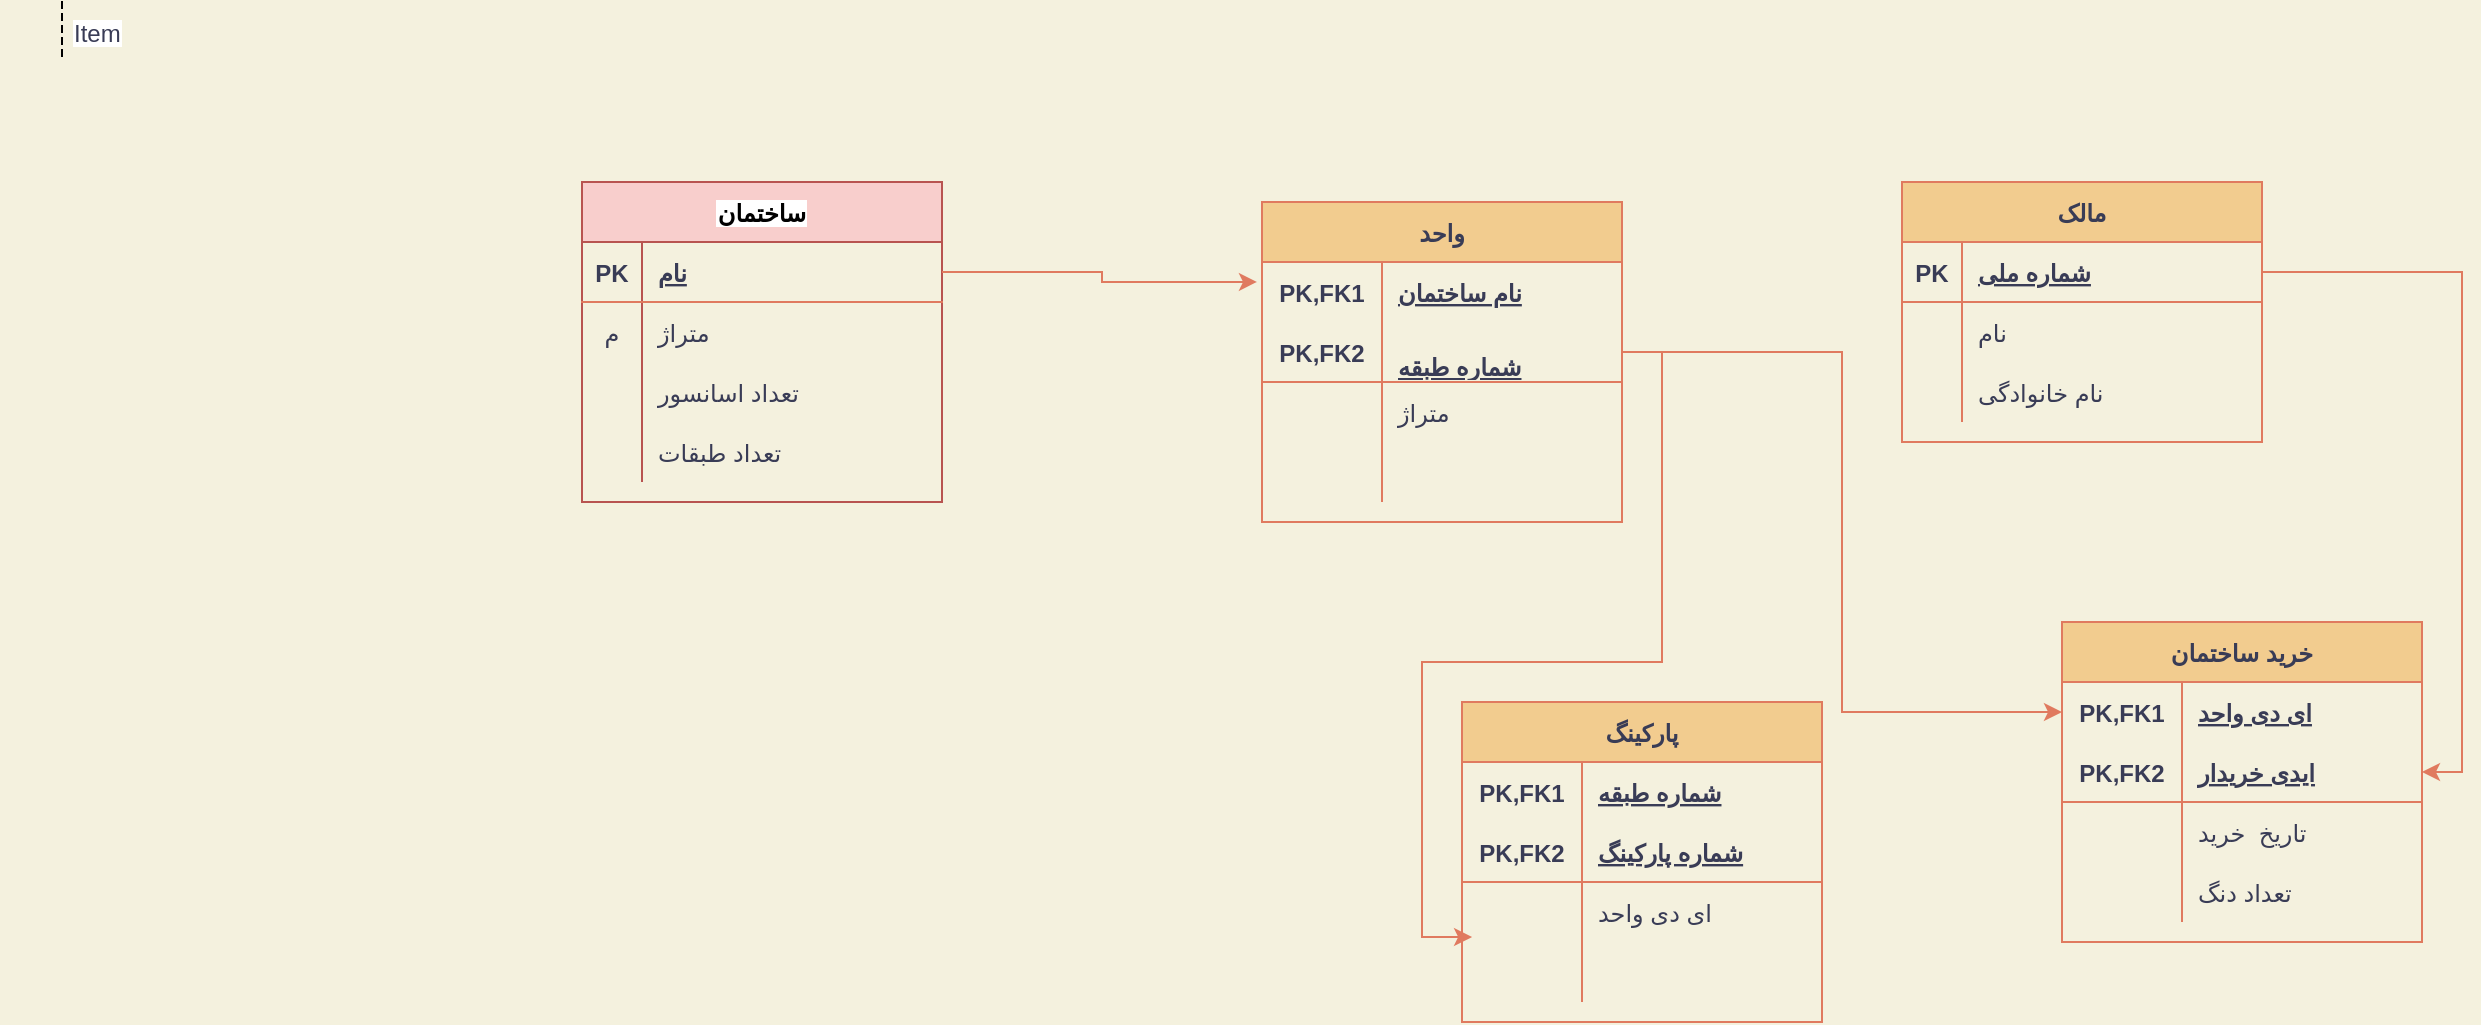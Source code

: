 <mxfile version="13.9.8" type="github">
  <diagram id="O9dZsdtczccSVJ54EmD-" name="Page-1">
    <mxGraphModel dx="1955" dy="1160" grid="1" gridSize="10" guides="1" tooltips="1" connect="1" arrows="1" fold="1" page="1" pageScale="1" pageWidth="850" pageHeight="1100" background="#F4F1DE" math="0" shadow="0">
      <root>
        <mxCell id="0" />
        <mxCell id="1" parent="0" />
        <mxCell id="uIhXe0ORPWUbSx18GIjx-66" value="ساختمان" style="shape=table;startSize=30;container=1;collapsible=1;childLayout=tableLayout;fixedRows=1;rowLines=0;fontStyle=1;align=center;resizeLast=1;fillColor=#f8cecc;strokeColor=#b85450;labelBackgroundColor=#ffffff;" vertex="1" parent="1">
          <mxGeometry x="310" y="160" width="180" height="160" as="geometry" />
        </mxCell>
        <mxCell id="uIhXe0ORPWUbSx18GIjx-67" value="" style="shape=partialRectangle;collapsible=0;dropTarget=0;pointerEvents=0;top=0;left=0;bottom=1;right=0;points=[[0,0.5],[1,0.5]];portConstraint=eastwest;fillColor=none;strokeColor=#E07A5F;fontColor=#393C56;" vertex="1" parent="uIhXe0ORPWUbSx18GIjx-66">
          <mxGeometry y="30" width="180" height="30" as="geometry" />
        </mxCell>
        <mxCell id="uIhXe0ORPWUbSx18GIjx-68" value="PK" style="shape=partialRectangle;connectable=0;top=0;left=0;bottom=0;right=0;fontStyle=1;overflow=hidden;fillColor=none;strokeColor=#E07A5F;fontColor=#393C56;" vertex="1" parent="uIhXe0ORPWUbSx18GIjx-67">
          <mxGeometry width="30" height="30" as="geometry" />
        </mxCell>
        <mxCell id="uIhXe0ORPWUbSx18GIjx-69" value="نام" style="shape=partialRectangle;connectable=0;top=0;left=0;bottom=0;right=0;align=left;spacingLeft=6;fontStyle=5;overflow=hidden;fillColor=none;strokeColor=#E07A5F;fontColor=#393C56;" vertex="1" parent="uIhXe0ORPWUbSx18GIjx-67">
          <mxGeometry x="30" width="150" height="30" as="geometry" />
        </mxCell>
        <mxCell id="uIhXe0ORPWUbSx18GIjx-70" value="" style="shape=partialRectangle;collapsible=0;dropTarget=0;pointerEvents=0;top=0;left=0;bottom=0;right=0;points=[[0,0.5],[1,0.5]];portConstraint=eastwest;fillColor=none;strokeColor=#E07A5F;fontColor=#393C56;" vertex="1" parent="uIhXe0ORPWUbSx18GIjx-66">
          <mxGeometry y="60" width="180" height="30" as="geometry" />
        </mxCell>
        <mxCell id="uIhXe0ORPWUbSx18GIjx-71" value="م" style="shape=partialRectangle;connectable=0;top=0;left=0;bottom=0;right=0;editable=1;overflow=hidden;fillColor=none;strokeColor=#E07A5F;fontColor=#393C56;" vertex="1" parent="uIhXe0ORPWUbSx18GIjx-70">
          <mxGeometry width="30" height="30" as="geometry" />
        </mxCell>
        <mxCell id="uIhXe0ORPWUbSx18GIjx-72" value="متراژ" style="shape=partialRectangle;connectable=0;top=0;left=0;bottom=0;right=0;align=left;spacingLeft=6;overflow=hidden;fillColor=none;strokeColor=#E07A5F;fontColor=#393C56;" vertex="1" parent="uIhXe0ORPWUbSx18GIjx-70">
          <mxGeometry x="30" width="150" height="30" as="geometry" />
        </mxCell>
        <mxCell id="uIhXe0ORPWUbSx18GIjx-73" value="" style="shape=partialRectangle;collapsible=0;dropTarget=0;pointerEvents=0;top=0;left=0;bottom=0;right=0;points=[[0,0.5],[1,0.5]];portConstraint=eastwest;fillColor=none;strokeColor=#E07A5F;fontColor=#393C56;" vertex="1" parent="uIhXe0ORPWUbSx18GIjx-66">
          <mxGeometry y="90" width="180" height="30" as="geometry" />
        </mxCell>
        <mxCell id="uIhXe0ORPWUbSx18GIjx-74" value="" style="shape=partialRectangle;connectable=0;top=0;left=0;bottom=0;right=0;editable=1;overflow=hidden;fillColor=none;strokeColor=#E07A5F;fontColor=#393C56;" vertex="1" parent="uIhXe0ORPWUbSx18GIjx-73">
          <mxGeometry width="30" height="30" as="geometry" />
        </mxCell>
        <mxCell id="uIhXe0ORPWUbSx18GIjx-75" value="تعداد اسانسور" style="shape=partialRectangle;connectable=0;top=0;left=0;bottom=0;right=0;align=left;spacingLeft=6;overflow=hidden;fillColor=none;strokeColor=#E07A5F;fontColor=#393C56;" vertex="1" parent="uIhXe0ORPWUbSx18GIjx-73">
          <mxGeometry x="30" width="150" height="30" as="geometry" />
        </mxCell>
        <mxCell id="uIhXe0ORPWUbSx18GIjx-76" value="" style="shape=partialRectangle;collapsible=0;dropTarget=0;pointerEvents=0;top=0;left=0;bottom=0;right=0;points=[[0,0.5],[1,0.5]];portConstraint=eastwest;fillColor=none;strokeColor=#E07A5F;fontColor=#393C56;" vertex="1" parent="uIhXe0ORPWUbSx18GIjx-66">
          <mxGeometry y="120" width="180" height="30" as="geometry" />
        </mxCell>
        <mxCell id="uIhXe0ORPWUbSx18GIjx-77" value="" style="shape=partialRectangle;connectable=0;top=0;left=0;bottom=0;right=0;editable=1;overflow=hidden;fillColor=none;strokeColor=#E07A5F;fontColor=#393C56;" vertex="1" parent="uIhXe0ORPWUbSx18GIjx-76">
          <mxGeometry width="30" height="30" as="geometry" />
        </mxCell>
        <mxCell id="uIhXe0ORPWUbSx18GIjx-78" value="تعداد طبقات" style="shape=partialRectangle;connectable=0;top=0;left=0;bottom=0;right=0;align=left;spacingLeft=6;overflow=hidden;fillColor=none;strokeColor=#E07A5F;fontColor=#393C56;" vertex="1" parent="uIhXe0ORPWUbSx18GIjx-76">
          <mxGeometry x="30" width="150" height="30" as="geometry" />
        </mxCell>
        <mxCell id="uIhXe0ORPWUbSx18GIjx-92" style="edgeStyle=orthogonalEdgeStyle;rounded=0;orthogonalLoop=1;jettySize=auto;html=1;exitX=1;exitY=0.5;exitDx=0;exitDy=0;entryX=-0.014;entryY=-0.667;entryDx=0;entryDy=0;labelBackgroundColor=#F4F1DE;strokeColor=#E07A5F;fontColor=#393C56;entryPerimeter=0;" edge="1" parent="1" source="uIhXe0ORPWUbSx18GIjx-67" target="uIhXe0ORPWUbSx18GIjx-110">
          <mxGeometry relative="1" as="geometry">
            <mxPoint x="610" y="265" as="targetPoint" />
          </mxGeometry>
        </mxCell>
        <mxCell id="uIhXe0ORPWUbSx18GIjx-93" value="مالک" style="shape=table;startSize=30;container=1;collapsible=1;childLayout=tableLayout;fixedRows=1;rowLines=0;fontStyle=1;align=center;resizeLast=1;fillColor=#F2CC8F;strokeColor=#E07A5F;fontColor=#393C56;" vertex="1" parent="1">
          <mxGeometry x="970" y="160" width="180" height="130" as="geometry" />
        </mxCell>
        <mxCell id="uIhXe0ORPWUbSx18GIjx-94" value="" style="shape=partialRectangle;collapsible=0;dropTarget=0;pointerEvents=0;fillColor=none;top=0;left=0;bottom=1;right=0;points=[[0,0.5],[1,0.5]];portConstraint=eastwest;strokeColor=#E07A5F;fontColor=#393C56;" vertex="1" parent="uIhXe0ORPWUbSx18GIjx-93">
          <mxGeometry y="30" width="180" height="30" as="geometry" />
        </mxCell>
        <mxCell id="uIhXe0ORPWUbSx18GIjx-95" value="PK" style="shape=partialRectangle;connectable=0;fillColor=none;top=0;left=0;bottom=0;right=0;fontStyle=1;overflow=hidden;strokeColor=#E07A5F;fontColor=#393C56;" vertex="1" parent="uIhXe0ORPWUbSx18GIjx-94">
          <mxGeometry width="30" height="30" as="geometry" />
        </mxCell>
        <mxCell id="uIhXe0ORPWUbSx18GIjx-96" value="شماره ملی" style="shape=partialRectangle;connectable=0;fillColor=none;top=0;left=0;bottom=0;right=0;align=left;spacingLeft=6;fontStyle=5;overflow=hidden;strokeColor=#E07A5F;fontColor=#393C56;" vertex="1" parent="uIhXe0ORPWUbSx18GIjx-94">
          <mxGeometry x="30" width="150" height="30" as="geometry" />
        </mxCell>
        <mxCell id="uIhXe0ORPWUbSx18GIjx-97" value="" style="shape=partialRectangle;collapsible=0;dropTarget=0;pointerEvents=0;fillColor=none;top=0;left=0;bottom=0;right=0;points=[[0,0.5],[1,0.5]];portConstraint=eastwest;strokeColor=#E07A5F;fontColor=#393C56;" vertex="1" parent="uIhXe0ORPWUbSx18GIjx-93">
          <mxGeometry y="60" width="180" height="30" as="geometry" />
        </mxCell>
        <mxCell id="uIhXe0ORPWUbSx18GIjx-98" value="" style="shape=partialRectangle;connectable=0;fillColor=none;top=0;left=0;bottom=0;right=0;editable=1;overflow=hidden;strokeColor=#E07A5F;fontColor=#393C56;" vertex="1" parent="uIhXe0ORPWUbSx18GIjx-97">
          <mxGeometry width="30" height="30" as="geometry" />
        </mxCell>
        <mxCell id="uIhXe0ORPWUbSx18GIjx-99" value="نام" style="shape=partialRectangle;connectable=0;fillColor=none;top=0;left=0;bottom=0;right=0;align=left;spacingLeft=6;overflow=hidden;strokeColor=#E07A5F;fontColor=#393C56;" vertex="1" parent="uIhXe0ORPWUbSx18GIjx-97">
          <mxGeometry x="30" width="150" height="30" as="geometry" />
        </mxCell>
        <mxCell id="uIhXe0ORPWUbSx18GIjx-100" value="" style="shape=partialRectangle;collapsible=0;dropTarget=0;pointerEvents=0;fillColor=none;top=0;left=0;bottom=0;right=0;points=[[0,0.5],[1,0.5]];portConstraint=eastwest;strokeColor=#E07A5F;fontColor=#393C56;" vertex="1" parent="uIhXe0ORPWUbSx18GIjx-93">
          <mxGeometry y="90" width="180" height="30" as="geometry" />
        </mxCell>
        <mxCell id="uIhXe0ORPWUbSx18GIjx-101" value="" style="shape=partialRectangle;connectable=0;fillColor=none;top=0;left=0;bottom=0;right=0;editable=1;overflow=hidden;strokeColor=#E07A5F;fontColor=#393C56;" vertex="1" parent="uIhXe0ORPWUbSx18GIjx-100">
          <mxGeometry width="30" height="30" as="geometry" />
        </mxCell>
        <mxCell id="uIhXe0ORPWUbSx18GIjx-102" value="نام خانوادگی" style="shape=partialRectangle;connectable=0;fillColor=none;top=0;left=0;bottom=0;right=0;align=left;spacingLeft=6;overflow=hidden;strokeColor=#E07A5F;fontColor=#393C56;" vertex="1" parent="uIhXe0ORPWUbSx18GIjx-100">
          <mxGeometry x="30" width="150" height="30" as="geometry" />
        </mxCell>
        <mxCell id="uIhXe0ORPWUbSx18GIjx-106" value="واحد" style="shape=table;startSize=30;container=1;collapsible=1;childLayout=tableLayout;fixedRows=1;rowLines=0;fontStyle=1;align=center;resizeLast=1;fillColor=#F2CC8F;strokeColor=#E07A5F;fontColor=#393C56;" vertex="1" parent="1">
          <mxGeometry x="650" y="170" width="180" height="160" as="geometry" />
        </mxCell>
        <mxCell id="uIhXe0ORPWUbSx18GIjx-107" value="" style="shape=partialRectangle;collapsible=0;dropTarget=0;pointerEvents=0;fillColor=none;top=0;left=0;bottom=0;right=0;points=[[0,0.5],[1,0.5]];portConstraint=eastwest;strokeColor=#E07A5F;fontColor=#393C56;" vertex="1" parent="uIhXe0ORPWUbSx18GIjx-106">
          <mxGeometry y="30" width="180" height="30" as="geometry" />
        </mxCell>
        <mxCell id="uIhXe0ORPWUbSx18GIjx-108" value="PK,FK1" style="shape=partialRectangle;connectable=0;fillColor=none;top=0;left=0;bottom=0;right=0;fontStyle=1;overflow=hidden;strokeColor=#E07A5F;fontColor=#393C56;" vertex="1" parent="uIhXe0ORPWUbSx18GIjx-107">
          <mxGeometry width="60" height="30" as="geometry" />
        </mxCell>
        <mxCell id="uIhXe0ORPWUbSx18GIjx-109" value="نام ساختمان" style="shape=partialRectangle;connectable=0;fillColor=none;top=0;left=0;bottom=0;right=0;align=left;spacingLeft=6;fontStyle=5;overflow=hidden;strokeColor=#E07A5F;fontColor=#393C56;" vertex="1" parent="uIhXe0ORPWUbSx18GIjx-107">
          <mxGeometry x="60" width="120" height="30" as="geometry" />
        </mxCell>
        <mxCell id="uIhXe0ORPWUbSx18GIjx-110" value="" style="shape=partialRectangle;collapsible=0;dropTarget=0;pointerEvents=0;fillColor=none;top=0;left=0;bottom=1;right=0;points=[[0,0.5],[1,0.5]];portConstraint=eastwest;strokeColor=#E07A5F;fontColor=#393C56;" vertex="1" parent="uIhXe0ORPWUbSx18GIjx-106">
          <mxGeometry y="60" width="180" height="30" as="geometry" />
        </mxCell>
        <mxCell id="uIhXe0ORPWUbSx18GIjx-111" value="PK,FK2" style="shape=partialRectangle;connectable=0;fillColor=none;top=0;left=0;bottom=0;right=0;fontStyle=1;overflow=hidden;strokeColor=#E07A5F;fontColor=#393C56;" vertex="1" parent="uIhXe0ORPWUbSx18GIjx-110">
          <mxGeometry width="60" height="30" as="geometry" />
        </mxCell>
        <mxCell id="uIhXe0ORPWUbSx18GIjx-112" value="&#xa;شماره طبقه" style="shape=partialRectangle;connectable=0;fillColor=none;top=0;left=0;bottom=0;right=0;align=left;spacingLeft=6;fontStyle=5;overflow=hidden;strokeColor=#E07A5F;fontColor=#393C56;" vertex="1" parent="uIhXe0ORPWUbSx18GIjx-110">
          <mxGeometry x="60" width="120" height="30" as="geometry" />
        </mxCell>
        <mxCell id="uIhXe0ORPWUbSx18GIjx-113" value="" style="shape=partialRectangle;collapsible=0;dropTarget=0;pointerEvents=0;fillColor=none;top=0;left=0;bottom=0;right=0;points=[[0,0.5],[1,0.5]];portConstraint=eastwest;strokeColor=#E07A5F;fontColor=#393C56;" vertex="1" parent="uIhXe0ORPWUbSx18GIjx-106">
          <mxGeometry y="90" width="180" height="30" as="geometry" />
        </mxCell>
        <mxCell id="uIhXe0ORPWUbSx18GIjx-114" value="" style="shape=partialRectangle;connectable=0;fillColor=none;top=0;left=0;bottom=0;right=0;editable=1;overflow=hidden;strokeColor=#E07A5F;fontColor=#393C56;" vertex="1" parent="uIhXe0ORPWUbSx18GIjx-113">
          <mxGeometry width="60" height="30" as="geometry" />
        </mxCell>
        <mxCell id="uIhXe0ORPWUbSx18GIjx-115" value="متراژ" style="shape=partialRectangle;connectable=0;fillColor=none;top=0;left=0;bottom=0;right=0;align=left;spacingLeft=6;overflow=hidden;strokeColor=#E07A5F;fontColor=#393C56;" vertex="1" parent="uIhXe0ORPWUbSx18GIjx-113">
          <mxGeometry x="60" width="120" height="30" as="geometry" />
        </mxCell>
        <mxCell id="uIhXe0ORPWUbSx18GIjx-116" value="" style="shape=partialRectangle;collapsible=0;dropTarget=0;pointerEvents=0;fillColor=none;top=0;left=0;bottom=0;right=0;points=[[0,0.5],[1,0.5]];portConstraint=eastwest;strokeColor=#E07A5F;fontColor=#393C56;" vertex="1" parent="uIhXe0ORPWUbSx18GIjx-106">
          <mxGeometry y="120" width="180" height="30" as="geometry" />
        </mxCell>
        <mxCell id="uIhXe0ORPWUbSx18GIjx-117" value="" style="shape=partialRectangle;connectable=0;fillColor=none;top=0;left=0;bottom=0;right=0;editable=1;overflow=hidden;strokeColor=#E07A5F;fontColor=#393C56;" vertex="1" parent="uIhXe0ORPWUbSx18GIjx-116">
          <mxGeometry width="60" height="30" as="geometry" />
        </mxCell>
        <mxCell id="uIhXe0ORPWUbSx18GIjx-118" value="" style="shape=partialRectangle;connectable=0;fillColor=none;top=0;left=0;bottom=0;right=0;align=left;spacingLeft=6;overflow=hidden;strokeColor=#E07A5F;fontColor=#393C56;" vertex="1" parent="uIhXe0ORPWUbSx18GIjx-116">
          <mxGeometry x="60" width="120" height="30" as="geometry" />
        </mxCell>
        <mxCell id="uIhXe0ORPWUbSx18GIjx-132" value="پارکینگ" style="shape=table;startSize=30;container=1;collapsible=1;childLayout=tableLayout;fixedRows=1;rowLines=0;fontStyle=1;align=center;resizeLast=1;fillColor=#F2CC8F;strokeColor=#E07A5F;fontColor=#393C56;" vertex="1" parent="1">
          <mxGeometry x="750" y="420" width="180" height="160" as="geometry" />
        </mxCell>
        <mxCell id="uIhXe0ORPWUbSx18GIjx-133" value="" style="shape=partialRectangle;collapsible=0;dropTarget=0;pointerEvents=0;fillColor=none;top=0;left=0;bottom=0;right=0;points=[[0,0.5],[1,0.5]];portConstraint=eastwest;strokeColor=#E07A5F;fontColor=#393C56;" vertex="1" parent="uIhXe0ORPWUbSx18GIjx-132">
          <mxGeometry y="30" width="180" height="30" as="geometry" />
        </mxCell>
        <mxCell id="uIhXe0ORPWUbSx18GIjx-134" value="PK,FK1" style="shape=partialRectangle;connectable=0;fillColor=none;top=0;left=0;bottom=0;right=0;fontStyle=1;overflow=hidden;strokeColor=#E07A5F;fontColor=#393C56;" vertex="1" parent="uIhXe0ORPWUbSx18GIjx-133">
          <mxGeometry width="60" height="30" as="geometry" />
        </mxCell>
        <mxCell id="uIhXe0ORPWUbSx18GIjx-135" value="شماره طبقه" style="shape=partialRectangle;connectable=0;fillColor=none;top=0;left=0;bottom=0;right=0;align=left;spacingLeft=6;fontStyle=5;overflow=hidden;strokeColor=#E07A5F;fontColor=#393C56;" vertex="1" parent="uIhXe0ORPWUbSx18GIjx-133">
          <mxGeometry x="60" width="120" height="30" as="geometry" />
        </mxCell>
        <mxCell id="uIhXe0ORPWUbSx18GIjx-136" value="" style="shape=partialRectangle;collapsible=0;dropTarget=0;pointerEvents=0;fillColor=none;top=0;left=0;bottom=1;right=0;points=[[0,0.5],[1,0.5]];portConstraint=eastwest;strokeColor=#E07A5F;fontColor=#393C56;" vertex="1" parent="uIhXe0ORPWUbSx18GIjx-132">
          <mxGeometry y="60" width="180" height="30" as="geometry" />
        </mxCell>
        <mxCell id="uIhXe0ORPWUbSx18GIjx-137" value="PK,FK2" style="shape=partialRectangle;connectable=0;fillColor=none;top=0;left=0;bottom=0;right=0;fontStyle=1;overflow=hidden;strokeColor=#E07A5F;fontColor=#393C56;" vertex="1" parent="uIhXe0ORPWUbSx18GIjx-136">
          <mxGeometry width="60" height="30" as="geometry" />
        </mxCell>
        <mxCell id="uIhXe0ORPWUbSx18GIjx-138" value="شماره پارکینگ" style="shape=partialRectangle;connectable=0;fillColor=none;top=0;left=0;bottom=0;right=0;align=left;spacingLeft=6;fontStyle=5;overflow=hidden;strokeColor=#E07A5F;fontColor=#393C56;" vertex="1" parent="uIhXe0ORPWUbSx18GIjx-136">
          <mxGeometry x="60" width="120" height="30" as="geometry" />
        </mxCell>
        <mxCell id="uIhXe0ORPWUbSx18GIjx-139" value="" style="shape=partialRectangle;collapsible=0;dropTarget=0;pointerEvents=0;fillColor=none;top=0;left=0;bottom=0;right=0;points=[[0,0.5],[1,0.5]];portConstraint=eastwest;strokeColor=#E07A5F;fontColor=#393C56;" vertex="1" parent="uIhXe0ORPWUbSx18GIjx-132">
          <mxGeometry y="90" width="180" height="30" as="geometry" />
        </mxCell>
        <mxCell id="uIhXe0ORPWUbSx18GIjx-140" value="" style="shape=partialRectangle;connectable=0;fillColor=none;top=0;left=0;bottom=0;right=0;editable=1;overflow=hidden;strokeColor=#E07A5F;fontColor=#393C56;" vertex="1" parent="uIhXe0ORPWUbSx18GIjx-139">
          <mxGeometry width="60" height="30" as="geometry" />
        </mxCell>
        <mxCell id="uIhXe0ORPWUbSx18GIjx-141" value="ای دی واحد" style="shape=partialRectangle;connectable=0;fillColor=none;top=0;left=0;bottom=0;right=0;align=left;spacingLeft=6;overflow=hidden;strokeColor=#E07A5F;fontColor=#393C56;" vertex="1" parent="uIhXe0ORPWUbSx18GIjx-139">
          <mxGeometry x="60" width="120" height="30" as="geometry" />
        </mxCell>
        <mxCell id="uIhXe0ORPWUbSx18GIjx-142" value="" style="shape=partialRectangle;collapsible=0;dropTarget=0;pointerEvents=0;fillColor=none;top=0;left=0;bottom=0;right=0;points=[[0,0.5],[1,0.5]];portConstraint=eastwest;strokeColor=#E07A5F;fontColor=#393C56;" vertex="1" parent="uIhXe0ORPWUbSx18GIjx-132">
          <mxGeometry y="120" width="180" height="30" as="geometry" />
        </mxCell>
        <mxCell id="uIhXe0ORPWUbSx18GIjx-143" value="" style="shape=partialRectangle;connectable=0;fillColor=none;top=0;left=0;bottom=0;right=0;editable=1;overflow=hidden;strokeColor=#E07A5F;fontColor=#393C56;" vertex="1" parent="uIhXe0ORPWUbSx18GIjx-142">
          <mxGeometry width="60" height="30" as="geometry" />
        </mxCell>
        <mxCell id="uIhXe0ORPWUbSx18GIjx-144" value="" style="shape=partialRectangle;connectable=0;fillColor=none;top=0;left=0;bottom=0;right=0;align=left;spacingLeft=6;overflow=hidden;strokeColor=#E07A5F;fontColor=#393C56;" vertex="1" parent="uIhXe0ORPWUbSx18GIjx-142">
          <mxGeometry x="60" width="120" height="30" as="geometry" />
        </mxCell>
        <mxCell id="uIhXe0ORPWUbSx18GIjx-145" style="edgeStyle=orthogonalEdgeStyle;rounded=0;orthogonalLoop=1;jettySize=auto;html=1;exitX=1;exitY=0.5;exitDx=0;exitDy=0;entryX=0.028;entryY=-0.083;entryDx=0;entryDy=0;labelBackgroundColor=#F4F1DE;strokeColor=#E07A5F;fontColor=#393C56;entryPerimeter=0;" edge="1" parent="1" source="uIhXe0ORPWUbSx18GIjx-110" target="uIhXe0ORPWUbSx18GIjx-142">
          <mxGeometry relative="1" as="geometry" />
        </mxCell>
        <mxCell id="uIhXe0ORPWUbSx18GIjx-146" value="خرید ساختمان" style="shape=table;startSize=30;container=1;collapsible=1;childLayout=tableLayout;fixedRows=1;rowLines=0;fontStyle=1;align=center;resizeLast=1;fillColor=#F2CC8F;strokeColor=#E07A5F;fontColor=#393C56;" vertex="1" parent="1">
          <mxGeometry x="1050" y="380" width="180" height="160" as="geometry" />
        </mxCell>
        <mxCell id="uIhXe0ORPWUbSx18GIjx-147" value="" style="shape=partialRectangle;collapsible=0;dropTarget=0;pointerEvents=0;fillColor=none;top=0;left=0;bottom=0;right=0;points=[[0,0.5],[1,0.5]];portConstraint=eastwest;strokeColor=#E07A5F;fontColor=#393C56;" vertex="1" parent="uIhXe0ORPWUbSx18GIjx-146">
          <mxGeometry y="30" width="180" height="30" as="geometry" />
        </mxCell>
        <mxCell id="uIhXe0ORPWUbSx18GIjx-148" value="PK,FK1" style="shape=partialRectangle;connectable=0;fillColor=none;top=0;left=0;bottom=0;right=0;fontStyle=1;overflow=hidden;strokeColor=#E07A5F;fontColor=#393C56;" vertex="1" parent="uIhXe0ORPWUbSx18GIjx-147">
          <mxGeometry width="60" height="30" as="geometry" />
        </mxCell>
        <mxCell id="uIhXe0ORPWUbSx18GIjx-149" value="ای دی واحد" style="shape=partialRectangle;connectable=0;fillColor=none;top=0;left=0;bottom=0;right=0;align=left;spacingLeft=6;fontStyle=5;overflow=hidden;strokeColor=#E07A5F;fontColor=#393C56;" vertex="1" parent="uIhXe0ORPWUbSx18GIjx-147">
          <mxGeometry x="60" width="120" height="30" as="geometry" />
        </mxCell>
        <mxCell id="uIhXe0ORPWUbSx18GIjx-150" value="" style="shape=partialRectangle;collapsible=0;dropTarget=0;pointerEvents=0;fillColor=none;top=0;left=0;bottom=1;right=0;points=[[0,0.5],[1,0.5]];portConstraint=eastwest;strokeColor=#E07A5F;fontColor=#393C56;" vertex="1" parent="uIhXe0ORPWUbSx18GIjx-146">
          <mxGeometry y="60" width="180" height="30" as="geometry" />
        </mxCell>
        <mxCell id="uIhXe0ORPWUbSx18GIjx-151" value="PK,FK2" style="shape=partialRectangle;connectable=0;fillColor=none;top=0;left=0;bottom=0;right=0;fontStyle=1;overflow=hidden;strokeColor=#E07A5F;fontColor=#393C56;" vertex="1" parent="uIhXe0ORPWUbSx18GIjx-150">
          <mxGeometry width="60" height="30" as="geometry" />
        </mxCell>
        <mxCell id="uIhXe0ORPWUbSx18GIjx-152" value="ایدی خریدار" style="shape=partialRectangle;connectable=0;fillColor=none;top=0;left=0;bottom=0;right=0;align=left;spacingLeft=6;fontStyle=5;overflow=hidden;strokeColor=#E07A5F;fontColor=#393C56;" vertex="1" parent="uIhXe0ORPWUbSx18GIjx-150">
          <mxGeometry x="60" width="120" height="30" as="geometry" />
        </mxCell>
        <mxCell id="uIhXe0ORPWUbSx18GIjx-153" value="" style="shape=partialRectangle;collapsible=0;dropTarget=0;pointerEvents=0;fillColor=none;top=0;left=0;bottom=0;right=0;points=[[0,0.5],[1,0.5]];portConstraint=eastwest;strokeColor=#E07A5F;fontColor=#393C56;" vertex="1" parent="uIhXe0ORPWUbSx18GIjx-146">
          <mxGeometry y="90" width="180" height="30" as="geometry" />
        </mxCell>
        <mxCell id="uIhXe0ORPWUbSx18GIjx-154" value="" style="shape=partialRectangle;connectable=0;fillColor=none;top=0;left=0;bottom=0;right=0;editable=1;overflow=hidden;strokeColor=#E07A5F;fontColor=#393C56;" vertex="1" parent="uIhXe0ORPWUbSx18GIjx-153">
          <mxGeometry width="60" height="30" as="geometry" />
        </mxCell>
        <mxCell id="uIhXe0ORPWUbSx18GIjx-155" value="تاریخ  خرید" style="shape=partialRectangle;connectable=0;fillColor=none;top=0;left=0;bottom=0;right=0;align=left;spacingLeft=6;overflow=hidden;strokeColor=#E07A5F;fontColor=#393C56;" vertex="1" parent="uIhXe0ORPWUbSx18GIjx-153">
          <mxGeometry x="60" width="120" height="30" as="geometry" />
        </mxCell>
        <mxCell id="uIhXe0ORPWUbSx18GIjx-156" value="" style="shape=partialRectangle;collapsible=0;dropTarget=0;pointerEvents=0;fillColor=none;top=0;left=0;bottom=0;right=0;points=[[0,0.5],[1,0.5]];portConstraint=eastwest;strokeColor=#E07A5F;fontColor=#393C56;" vertex="1" parent="uIhXe0ORPWUbSx18GIjx-146">
          <mxGeometry y="120" width="180" height="30" as="geometry" />
        </mxCell>
        <mxCell id="uIhXe0ORPWUbSx18GIjx-157" value="" style="shape=partialRectangle;connectable=0;fillColor=none;top=0;left=0;bottom=0;right=0;editable=1;overflow=hidden;strokeColor=#E07A5F;fontColor=#393C56;" vertex="1" parent="uIhXe0ORPWUbSx18GIjx-156">
          <mxGeometry width="60" height="30" as="geometry" />
        </mxCell>
        <mxCell id="uIhXe0ORPWUbSx18GIjx-158" value="تعداد دنگ" style="shape=partialRectangle;connectable=0;fillColor=none;top=0;left=0;bottom=0;right=0;align=left;spacingLeft=6;overflow=hidden;strokeColor=#E07A5F;fontColor=#393C56;" vertex="1" parent="uIhXe0ORPWUbSx18GIjx-156">
          <mxGeometry x="60" width="120" height="30" as="geometry" />
        </mxCell>
        <mxCell id="uIhXe0ORPWUbSx18GIjx-159" style="edgeStyle=orthogonalEdgeStyle;rounded=0;orthogonalLoop=1;jettySize=auto;html=1;exitX=1;exitY=0.5;exitDx=0;exitDy=0;entryX=1;entryY=0.5;entryDx=0;entryDy=0;labelBackgroundColor=#F4F1DE;strokeColor=#E07A5F;fontColor=#393C56;" edge="1" parent="1" source="uIhXe0ORPWUbSx18GIjx-94" target="uIhXe0ORPWUbSx18GIjx-150">
          <mxGeometry relative="1" as="geometry" />
        </mxCell>
        <mxCell id="uIhXe0ORPWUbSx18GIjx-160" style="edgeStyle=orthogonalEdgeStyle;rounded=0;orthogonalLoop=1;jettySize=auto;html=1;exitX=1;exitY=0.5;exitDx=0;exitDy=0;entryX=0;entryY=0.5;entryDx=0;entryDy=0;labelBackgroundColor=#F4F1DE;strokeColor=#E07A5F;fontColor=#393C56;" edge="1" parent="1" source="uIhXe0ORPWUbSx18GIjx-110" target="uIhXe0ORPWUbSx18GIjx-147">
          <mxGeometry relative="1" as="geometry" />
        </mxCell>
        <mxCell id="uIhXe0ORPWUbSx18GIjx-165" value="Item" style="shape=partialRectangle;fillColor=none;align=left;verticalAlign=middle;strokeColor=none;spacingLeft=34;rotatable=0;points=[[0,0.5],[1,0.5]];portConstraint=eastwest;dropTarget=0;rounded=0;labelBackgroundColor=#ffffff;sketch=0;fontColor=#393C56;" vertex="1" parent="1">
          <mxGeometry x="20" y="70" width="90" height="30" as="geometry" />
        </mxCell>
        <mxCell id="uIhXe0ORPWUbSx18GIjx-166" value="" style="shape=partialRectangle;top=0;left=0;bottom=0;fillColor=none;stokeWidth=1;dashed=1;align=left;verticalAlign=middle;spacingLeft=4;spacingRight=4;overflow=hidden;rotatable=0;points=[];portConstraint=eastwest;part=1;" vertex="1" connectable="0" parent="uIhXe0ORPWUbSx18GIjx-165">
          <mxGeometry width="30" height="30" as="geometry" />
        </mxCell>
      </root>
    </mxGraphModel>
  </diagram>
</mxfile>
